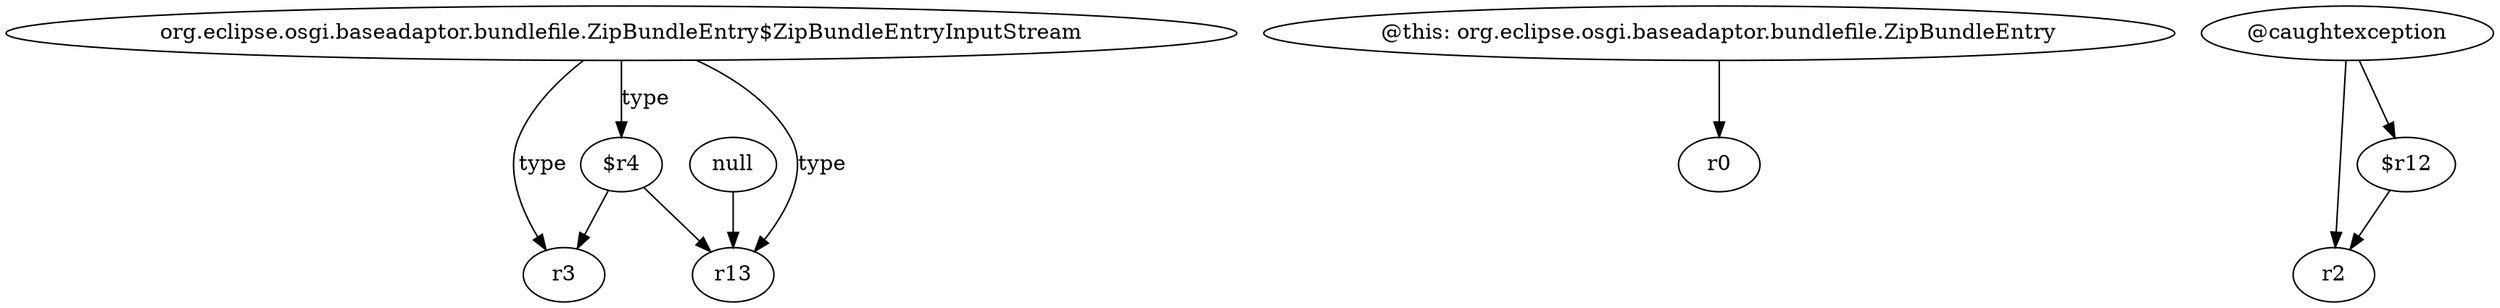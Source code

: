 digraph g {
0[label="$r4"]
1[label="r3"]
0->1[label=""]
2[label="org.eclipse.osgi.baseadaptor.bundlefile.ZipBundleEntry$ZipBundleEntryInputStream"]
2->1[label="type"]
3[label="@this: org.eclipse.osgi.baseadaptor.bundlefile.ZipBundleEntry"]
4[label="r0"]
3->4[label=""]
5[label="@caughtexception"]
6[label="r2"]
5->6[label=""]
7[label="null"]
8[label="r13"]
7->8[label=""]
9[label="$r12"]
9->6[label=""]
2->8[label="type"]
5->9[label=""]
2->0[label="type"]
0->8[label=""]
}